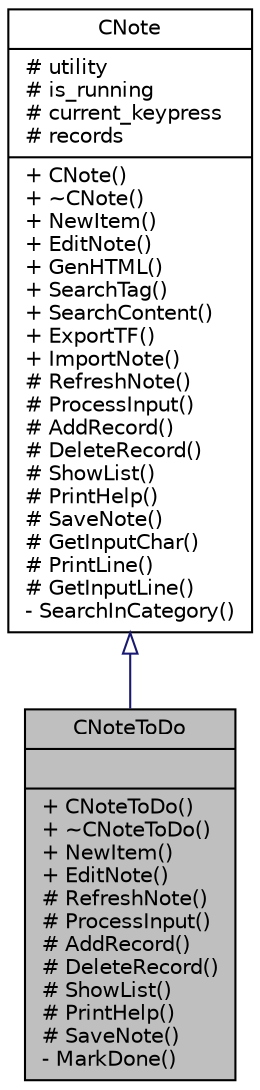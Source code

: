 digraph "CNoteToDo"
{
 // LATEX_PDF_SIZE
  edge [fontname="Helvetica",fontsize="10",labelfontname="Helvetica",labelfontsize="10"];
  node [fontname="Helvetica",fontsize="10",shape=record];
  Node1 [label="{CNoteToDo\n||+ CNoteToDo()\l+ ~CNoteToDo()\l+ NewItem()\l+ EditNote()\l# RefreshNote()\l# ProcessInput()\l# AddRecord()\l# DeleteRecord()\l# ShowList()\l# PrintHelp()\l# SaveNote()\l- MarkDone()\l}",height=0.2,width=0.4,color="black", fillcolor="grey75", style="filled", fontcolor="black",tooltip="Represent a ToDo list. A specific note type that is being a subclass of CNote."];
  Node2 -> Node1 [dir="back",color="midnightblue",fontsize="10",style="solid",arrowtail="onormal",fontname="Helvetica"];
  Node2 [label="{CNote\n|# utility\l# is_running\l# current_keypress\l# records\l|+ CNote()\l+ ~CNote()\l+ NewItem()\l+ EditNote()\l+ GenHTML()\l+ SearchTag()\l+ SearchContent()\l+ ExportTF()\l+ ImportNote()\l# RefreshNote()\l# ProcessInput()\l# AddRecord()\l# DeleteRecord()\l# ShowList()\l# PrintHelp()\l# SaveNote()\l# GetInputChar()\l# PrintLine()\l# GetInputLine()\l- SearchInCategory()\l}",height=0.2,width=0.4,color="black", fillcolor="white", style="filled",URL="$classCNote.html",tooltip="This class is a superclass for any type of note."];
}
